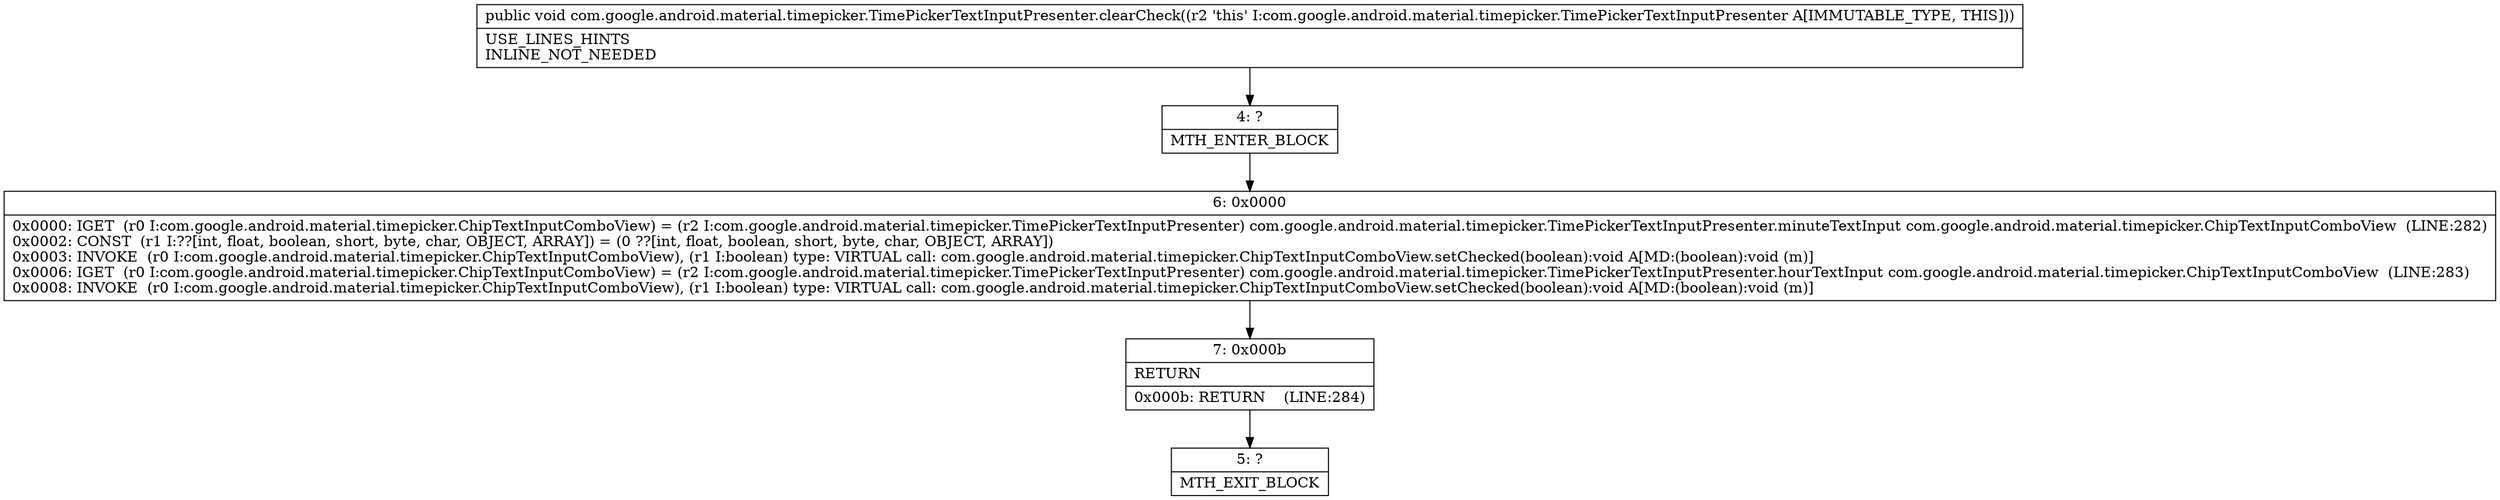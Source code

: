 digraph "CFG forcom.google.android.material.timepicker.TimePickerTextInputPresenter.clearCheck()V" {
Node_4 [shape=record,label="{4\:\ ?|MTH_ENTER_BLOCK\l}"];
Node_6 [shape=record,label="{6\:\ 0x0000|0x0000: IGET  (r0 I:com.google.android.material.timepicker.ChipTextInputComboView) = (r2 I:com.google.android.material.timepicker.TimePickerTextInputPresenter) com.google.android.material.timepicker.TimePickerTextInputPresenter.minuteTextInput com.google.android.material.timepicker.ChipTextInputComboView  (LINE:282)\l0x0002: CONST  (r1 I:??[int, float, boolean, short, byte, char, OBJECT, ARRAY]) = (0 ??[int, float, boolean, short, byte, char, OBJECT, ARRAY]) \l0x0003: INVOKE  (r0 I:com.google.android.material.timepicker.ChipTextInputComboView), (r1 I:boolean) type: VIRTUAL call: com.google.android.material.timepicker.ChipTextInputComboView.setChecked(boolean):void A[MD:(boolean):void (m)]\l0x0006: IGET  (r0 I:com.google.android.material.timepicker.ChipTextInputComboView) = (r2 I:com.google.android.material.timepicker.TimePickerTextInputPresenter) com.google.android.material.timepicker.TimePickerTextInputPresenter.hourTextInput com.google.android.material.timepicker.ChipTextInputComboView  (LINE:283)\l0x0008: INVOKE  (r0 I:com.google.android.material.timepicker.ChipTextInputComboView), (r1 I:boolean) type: VIRTUAL call: com.google.android.material.timepicker.ChipTextInputComboView.setChecked(boolean):void A[MD:(boolean):void (m)]\l}"];
Node_7 [shape=record,label="{7\:\ 0x000b|RETURN\l|0x000b: RETURN    (LINE:284)\l}"];
Node_5 [shape=record,label="{5\:\ ?|MTH_EXIT_BLOCK\l}"];
MethodNode[shape=record,label="{public void com.google.android.material.timepicker.TimePickerTextInputPresenter.clearCheck((r2 'this' I:com.google.android.material.timepicker.TimePickerTextInputPresenter A[IMMUTABLE_TYPE, THIS]))  | USE_LINES_HINTS\lINLINE_NOT_NEEDED\l}"];
MethodNode -> Node_4;Node_4 -> Node_6;
Node_6 -> Node_7;
Node_7 -> Node_5;
}

